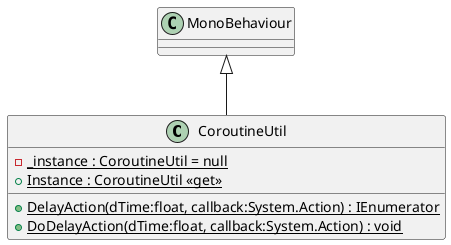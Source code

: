 @startuml
class CoroutineUtil {
    {static} - _instance : CoroutineUtil = null
    {static} + Instance : CoroutineUtil <<get>>
    + {static} DelayAction(dTime:float, callback:System.Action) : IEnumerator
    + {static} DoDelayAction(dTime:float, callback:System.Action) : void
}
MonoBehaviour <|-- CoroutineUtil
@enduml
